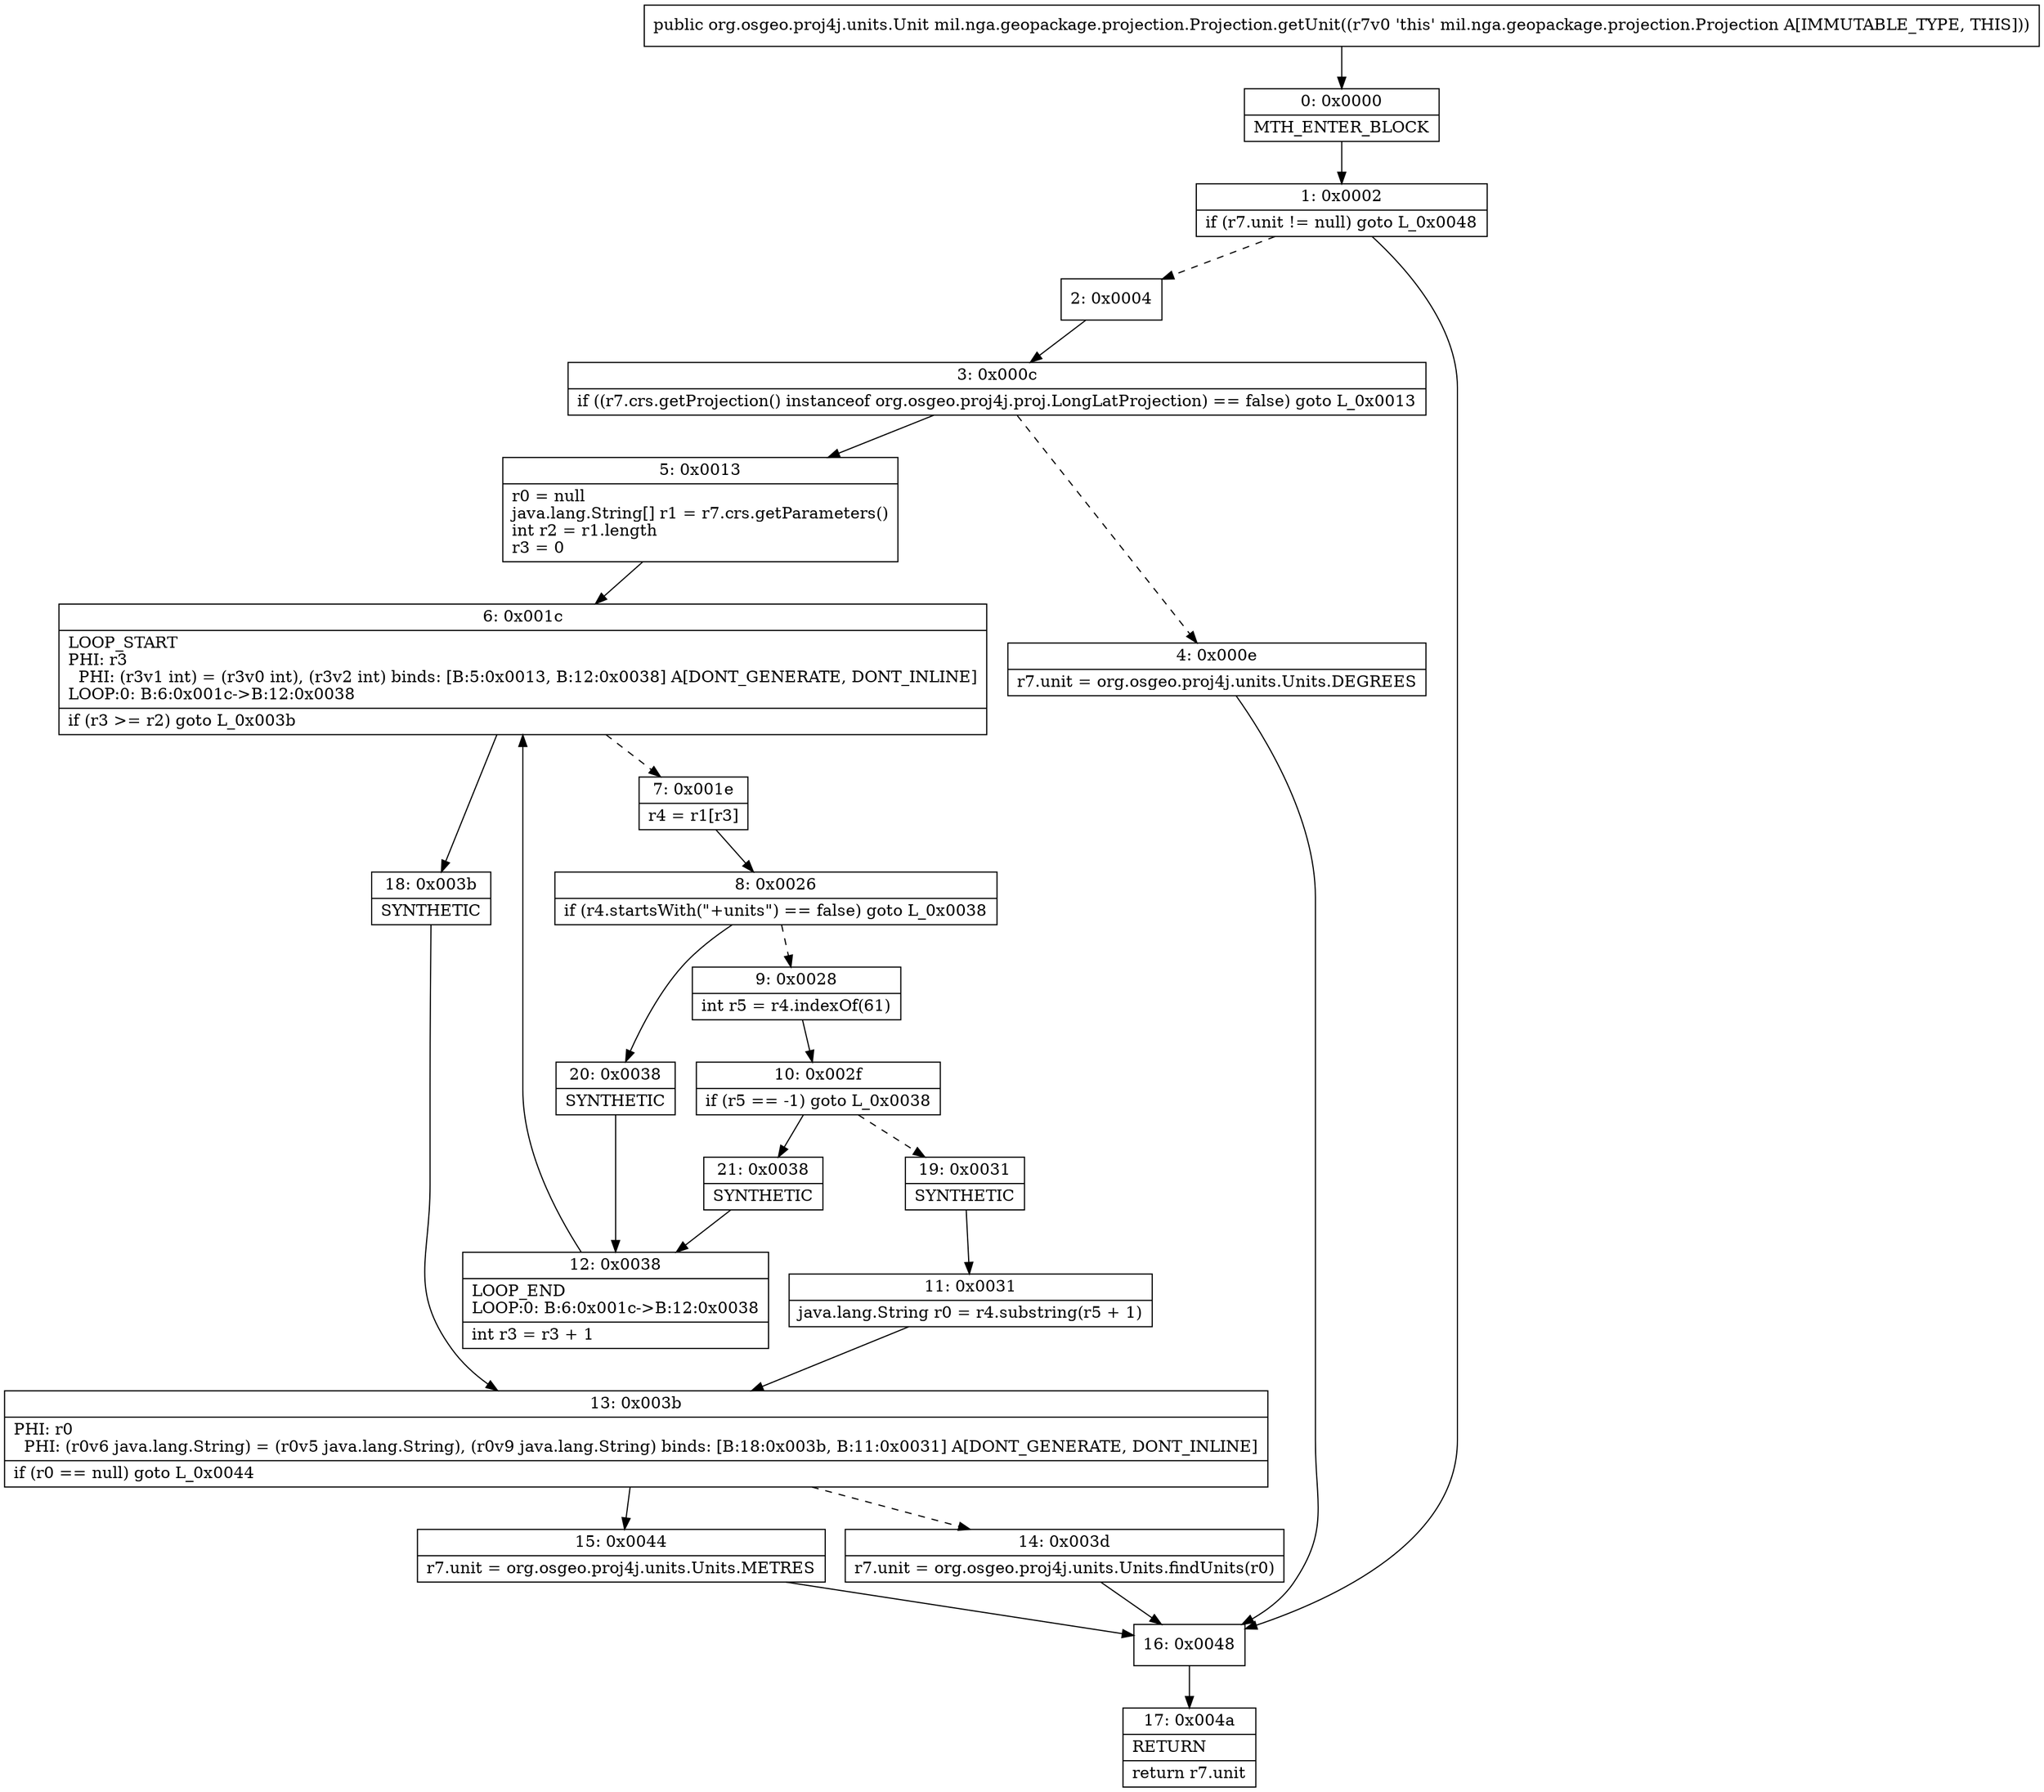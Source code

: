 digraph "CFG formil.nga.geopackage.projection.Projection.getUnit()Lorg\/osgeo\/proj4j\/units\/Unit;" {
Node_0 [shape=record,label="{0\:\ 0x0000|MTH_ENTER_BLOCK\l}"];
Node_1 [shape=record,label="{1\:\ 0x0002|if (r7.unit != null) goto L_0x0048\l}"];
Node_2 [shape=record,label="{2\:\ 0x0004}"];
Node_3 [shape=record,label="{3\:\ 0x000c|if ((r7.crs.getProjection() instanceof org.osgeo.proj4j.proj.LongLatProjection) == false) goto L_0x0013\l}"];
Node_4 [shape=record,label="{4\:\ 0x000e|r7.unit = org.osgeo.proj4j.units.Units.DEGREES\l}"];
Node_5 [shape=record,label="{5\:\ 0x0013|r0 = null\ljava.lang.String[] r1 = r7.crs.getParameters()\lint r2 = r1.length\lr3 = 0\l}"];
Node_6 [shape=record,label="{6\:\ 0x001c|LOOP_START\lPHI: r3 \l  PHI: (r3v1 int) = (r3v0 int), (r3v2 int) binds: [B:5:0x0013, B:12:0x0038] A[DONT_GENERATE, DONT_INLINE]\lLOOP:0: B:6:0x001c\-\>B:12:0x0038\l|if (r3 \>= r2) goto L_0x003b\l}"];
Node_7 [shape=record,label="{7\:\ 0x001e|r4 = r1[r3]\l}"];
Node_8 [shape=record,label="{8\:\ 0x0026|if (r4.startsWith(\"+units\") == false) goto L_0x0038\l}"];
Node_9 [shape=record,label="{9\:\ 0x0028|int r5 = r4.indexOf(61)\l}"];
Node_10 [shape=record,label="{10\:\ 0x002f|if (r5 == \-1) goto L_0x0038\l}"];
Node_11 [shape=record,label="{11\:\ 0x0031|java.lang.String r0 = r4.substring(r5 + 1)\l}"];
Node_12 [shape=record,label="{12\:\ 0x0038|LOOP_END\lLOOP:0: B:6:0x001c\-\>B:12:0x0038\l|int r3 = r3 + 1\l}"];
Node_13 [shape=record,label="{13\:\ 0x003b|PHI: r0 \l  PHI: (r0v6 java.lang.String) = (r0v5 java.lang.String), (r0v9 java.lang.String) binds: [B:18:0x003b, B:11:0x0031] A[DONT_GENERATE, DONT_INLINE]\l|if (r0 == null) goto L_0x0044\l}"];
Node_14 [shape=record,label="{14\:\ 0x003d|r7.unit = org.osgeo.proj4j.units.Units.findUnits(r0)\l}"];
Node_15 [shape=record,label="{15\:\ 0x0044|r7.unit = org.osgeo.proj4j.units.Units.METRES\l}"];
Node_16 [shape=record,label="{16\:\ 0x0048}"];
Node_17 [shape=record,label="{17\:\ 0x004a|RETURN\l|return r7.unit\l}"];
Node_18 [shape=record,label="{18\:\ 0x003b|SYNTHETIC\l}"];
Node_19 [shape=record,label="{19\:\ 0x0031|SYNTHETIC\l}"];
Node_20 [shape=record,label="{20\:\ 0x0038|SYNTHETIC\l}"];
Node_21 [shape=record,label="{21\:\ 0x0038|SYNTHETIC\l}"];
MethodNode[shape=record,label="{public org.osgeo.proj4j.units.Unit mil.nga.geopackage.projection.Projection.getUnit((r7v0 'this' mil.nga.geopackage.projection.Projection A[IMMUTABLE_TYPE, THIS])) }"];
MethodNode -> Node_0;
Node_0 -> Node_1;
Node_1 -> Node_2[style=dashed];
Node_1 -> Node_16;
Node_2 -> Node_3;
Node_3 -> Node_4[style=dashed];
Node_3 -> Node_5;
Node_4 -> Node_16;
Node_5 -> Node_6;
Node_6 -> Node_7[style=dashed];
Node_6 -> Node_18;
Node_7 -> Node_8;
Node_8 -> Node_9[style=dashed];
Node_8 -> Node_20;
Node_9 -> Node_10;
Node_10 -> Node_19[style=dashed];
Node_10 -> Node_21;
Node_11 -> Node_13;
Node_12 -> Node_6;
Node_13 -> Node_14[style=dashed];
Node_13 -> Node_15;
Node_14 -> Node_16;
Node_15 -> Node_16;
Node_16 -> Node_17;
Node_18 -> Node_13;
Node_19 -> Node_11;
Node_20 -> Node_12;
Node_21 -> Node_12;
}

